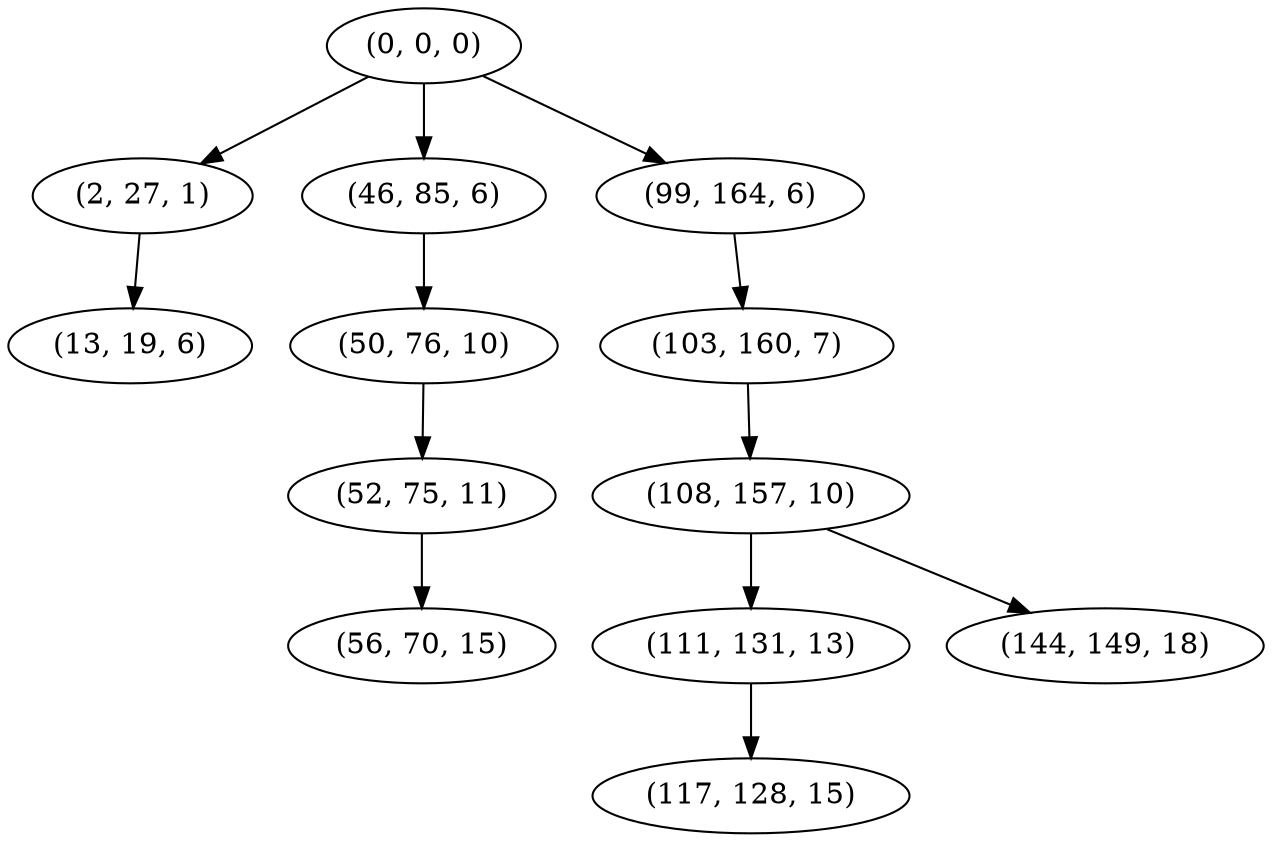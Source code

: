 digraph tree {
    "(0, 0, 0)";
    "(2, 27, 1)";
    "(13, 19, 6)";
    "(46, 85, 6)";
    "(50, 76, 10)";
    "(52, 75, 11)";
    "(56, 70, 15)";
    "(99, 164, 6)";
    "(103, 160, 7)";
    "(108, 157, 10)";
    "(111, 131, 13)";
    "(117, 128, 15)";
    "(144, 149, 18)";
    "(0, 0, 0)" -> "(2, 27, 1)";
    "(0, 0, 0)" -> "(46, 85, 6)";
    "(0, 0, 0)" -> "(99, 164, 6)";
    "(2, 27, 1)" -> "(13, 19, 6)";
    "(46, 85, 6)" -> "(50, 76, 10)";
    "(50, 76, 10)" -> "(52, 75, 11)";
    "(52, 75, 11)" -> "(56, 70, 15)";
    "(99, 164, 6)" -> "(103, 160, 7)";
    "(103, 160, 7)" -> "(108, 157, 10)";
    "(108, 157, 10)" -> "(111, 131, 13)";
    "(108, 157, 10)" -> "(144, 149, 18)";
    "(111, 131, 13)" -> "(117, 128, 15)";
}
